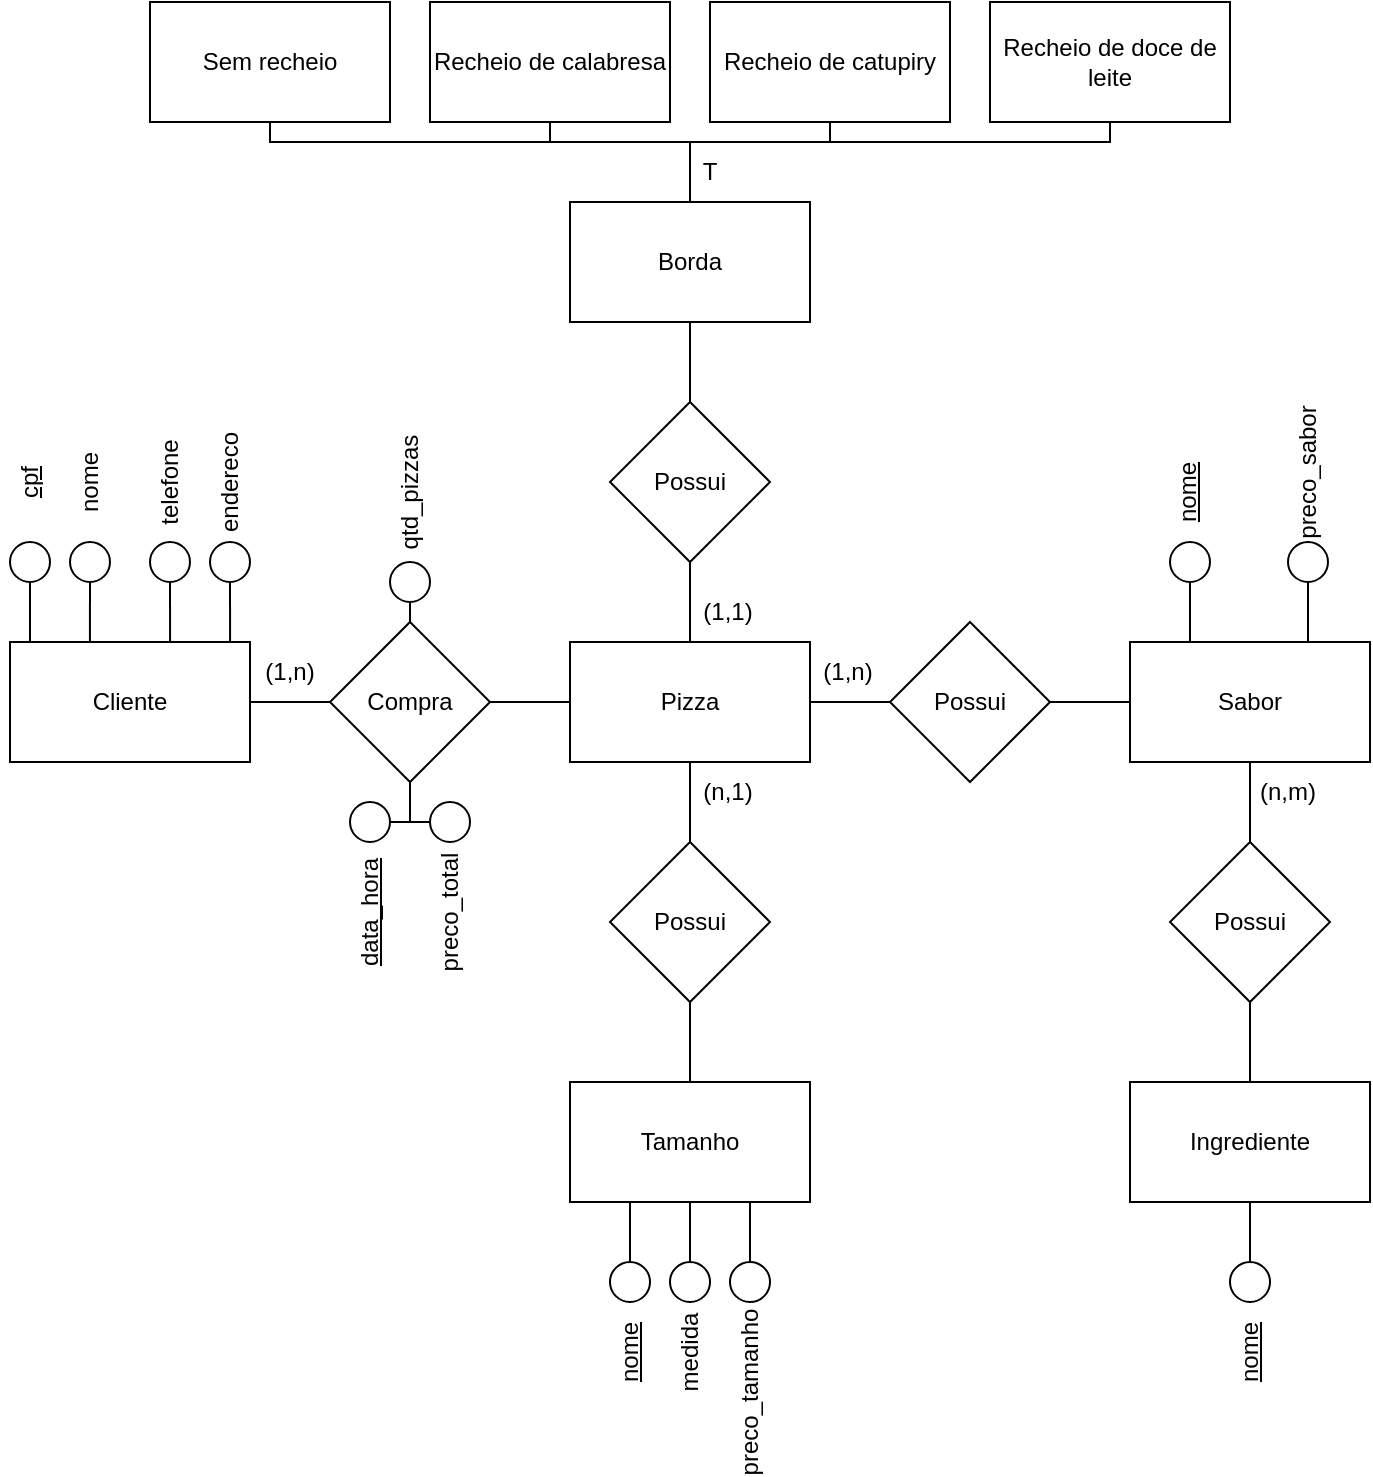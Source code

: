 <mxfile version="17.4.5" type="github">
  <diagram id="YtGYRhYTMHbi8wO8fAc8" name="Page-1">
    <mxGraphModel dx="1067" dy="483" grid="1" gridSize="10" guides="1" tooltips="1" connect="1" arrows="1" fold="1" page="1" pageScale="1" pageWidth="827" pageHeight="1169" math="0" shadow="0">
      <root>
        <mxCell id="0" />
        <mxCell id="1" parent="0" />
        <mxCell id="VksdRtftZJJLNUWhqLGa-1" value="Pizza" style="rounded=0;whiteSpace=wrap;html=1;" parent="1" vertex="1">
          <mxGeometry x="320" y="490" width="120" height="60" as="geometry" />
        </mxCell>
        <mxCell id="VksdRtftZJJLNUWhqLGa-2" value="Possui" style="rhombus;whiteSpace=wrap;html=1;" parent="1" vertex="1">
          <mxGeometry x="480" y="480" width="80" height="80" as="geometry" />
        </mxCell>
        <mxCell id="VksdRtftZJJLNUWhqLGa-3" value="Sabor" style="rounded=0;whiteSpace=wrap;html=1;" parent="1" vertex="1">
          <mxGeometry x="600" y="490" width="120" height="60" as="geometry" />
        </mxCell>
        <mxCell id="VksdRtftZJJLNUWhqLGa-4" value="" style="endArrow=none;html=1;rounded=0;exitX=1;exitY=0.5;exitDx=0;exitDy=0;entryX=0;entryY=0.5;entryDx=0;entryDy=0;" parent="1" source="VksdRtftZJJLNUWhqLGa-1" target="VksdRtftZJJLNUWhqLGa-2" edge="1">
          <mxGeometry width="50" height="50" relative="1" as="geometry">
            <mxPoint x="459" y="530" as="sourcePoint" />
            <mxPoint x="509" y="480" as="targetPoint" />
          </mxGeometry>
        </mxCell>
        <mxCell id="VksdRtftZJJLNUWhqLGa-5" value="" style="endArrow=none;html=1;rounded=0;exitX=1;exitY=0.5;exitDx=0;exitDy=0;entryX=0;entryY=0.5;entryDx=0;entryDy=0;" parent="1" source="VksdRtftZJJLNUWhqLGa-2" target="VksdRtftZJJLNUWhqLGa-3" edge="1">
          <mxGeometry width="50" height="50" relative="1" as="geometry">
            <mxPoint x="589" y="540" as="sourcePoint" />
            <mxPoint x="639" y="490" as="targetPoint" />
          </mxGeometry>
        </mxCell>
        <mxCell id="VksdRtftZJJLNUWhqLGa-6" value="(1,n)" style="text;html=1;strokeColor=none;fillColor=none;align=center;verticalAlign=middle;whiteSpace=wrap;rounded=0;" parent="1" vertex="1">
          <mxGeometry x="429" y="490" width="60" height="30" as="geometry" />
        </mxCell>
        <mxCell id="VksdRtftZJJLNUWhqLGa-7" value="" style="ellipse;whiteSpace=wrap;html=1;aspect=fixed;" parent="1" vertex="1">
          <mxGeometry x="620" y="440" width="20" height="20" as="geometry" />
        </mxCell>
        <mxCell id="VksdRtftZJJLNUWhqLGa-9" value="" style="endArrow=none;html=1;rounded=0;exitX=0.25;exitY=0;exitDx=0;exitDy=0;entryX=0.5;entryY=1;entryDx=0;entryDy=0;" parent="1" source="VksdRtftZJJLNUWhqLGa-3" target="VksdRtftZJJLNUWhqLGa-7" edge="1">
          <mxGeometry width="50" height="50" relative="1" as="geometry">
            <mxPoint x="629" y="480" as="sourcePoint" />
            <mxPoint x="679" y="430" as="targetPoint" />
          </mxGeometry>
        </mxCell>
        <mxCell id="VksdRtftZJJLNUWhqLGa-10" value="" style="ellipse;whiteSpace=wrap;html=1;aspect=fixed;" parent="1" vertex="1">
          <mxGeometry x="679" y="440" width="20" height="20" as="geometry" />
        </mxCell>
        <mxCell id="VksdRtftZJJLNUWhqLGa-11" value="" style="endArrow=none;html=1;rounded=0;entryX=0.5;entryY=1;entryDx=0;entryDy=0;" parent="1" target="VksdRtftZJJLNUWhqLGa-10" edge="1">
          <mxGeometry width="50" height="50" relative="1" as="geometry">
            <mxPoint x="689" y="490" as="sourcePoint" />
            <mxPoint x="739" y="480" as="targetPoint" />
          </mxGeometry>
        </mxCell>
        <mxCell id="VksdRtftZJJLNUWhqLGa-12" value="&lt;u&gt;nome&lt;/u&gt;" style="text;html=1;strokeColor=none;fillColor=none;align=center;verticalAlign=middle;whiteSpace=wrap;rounded=0;rotation=-90;" parent="1" vertex="1">
          <mxGeometry x="599" y="400" width="60" height="30" as="geometry" />
        </mxCell>
        <mxCell id="VksdRtftZJJLNUWhqLGa-13" value="preco_sabor" style="text;html=1;strokeColor=none;fillColor=none;align=center;verticalAlign=middle;whiteSpace=wrap;rounded=0;rotation=-90;" parent="1" vertex="1">
          <mxGeometry x="659" y="390" width="60" height="30" as="geometry" />
        </mxCell>
        <mxCell id="VksdRtftZJJLNUWhqLGa-14" value="Possui" style="rhombus;whiteSpace=wrap;html=1;" parent="1" vertex="1">
          <mxGeometry x="620" y="590" width="80" height="80" as="geometry" />
        </mxCell>
        <mxCell id="VksdRtftZJJLNUWhqLGa-15" value="Ingrediente" style="rounded=0;whiteSpace=wrap;html=1;" parent="1" vertex="1">
          <mxGeometry x="600" y="710" width="120" height="60" as="geometry" />
        </mxCell>
        <mxCell id="VksdRtftZJJLNUWhqLGa-16" value="" style="endArrow=none;html=1;rounded=0;entryX=0.5;entryY=0;entryDx=0;entryDy=0;exitX=0.5;exitY=1;exitDx=0;exitDy=0;" parent="1" source="VksdRtftZJJLNUWhqLGa-3" target="VksdRtftZJJLNUWhqLGa-14" edge="1">
          <mxGeometry width="50" height="50" relative="1" as="geometry">
            <mxPoint x="499" y="660" as="sourcePoint" />
            <mxPoint x="549" y="610" as="targetPoint" />
          </mxGeometry>
        </mxCell>
        <mxCell id="VksdRtftZJJLNUWhqLGa-17" value="" style="endArrow=none;html=1;rounded=0;exitX=0.5;exitY=1;exitDx=0;exitDy=0;entryX=0.5;entryY=0;entryDx=0;entryDy=0;" parent="1" source="VksdRtftZJJLNUWhqLGa-14" target="VksdRtftZJJLNUWhqLGa-15" edge="1">
          <mxGeometry width="50" height="50" relative="1" as="geometry">
            <mxPoint x="799" y="660" as="sourcePoint" />
            <mxPoint x="849" y="610" as="targetPoint" />
          </mxGeometry>
        </mxCell>
        <mxCell id="VksdRtftZJJLNUWhqLGa-18" value="(n,m)" style="text;html=1;strokeColor=none;fillColor=none;align=center;verticalAlign=middle;whiteSpace=wrap;rounded=0;" parent="1" vertex="1">
          <mxGeometry x="649" y="550" width="60" height="30" as="geometry" />
        </mxCell>
        <mxCell id="VksdRtftZJJLNUWhqLGa-20" value="" style="ellipse;whiteSpace=wrap;html=1;aspect=fixed;" parent="1" vertex="1">
          <mxGeometry x="650" y="800" width="20" height="20" as="geometry" />
        </mxCell>
        <mxCell id="VksdRtftZJJLNUWhqLGa-21" value="" style="endArrow=none;html=1;rounded=0;entryX=0.5;entryY=1;entryDx=0;entryDy=0;exitX=0.5;exitY=0;exitDx=0;exitDy=0;" parent="1" source="VksdRtftZJJLNUWhqLGa-20" target="VksdRtftZJJLNUWhqLGa-15" edge="1">
          <mxGeometry width="50" height="50" relative="1" as="geometry">
            <mxPoint x="599" y="840" as="sourcePoint" />
            <mxPoint x="649" y="790" as="targetPoint" />
          </mxGeometry>
        </mxCell>
        <mxCell id="VksdRtftZJJLNUWhqLGa-22" value="&lt;u&gt;nome&lt;/u&gt;" style="text;html=1;strokeColor=none;fillColor=none;align=center;verticalAlign=middle;whiteSpace=wrap;rounded=0;rotation=-90;" parent="1" vertex="1">
          <mxGeometry x="630" y="830" width="60" height="30" as="geometry" />
        </mxCell>
        <mxCell id="VksdRtftZJJLNUWhqLGa-23" value="Possui" style="rhombus;whiteSpace=wrap;html=1;" parent="1" vertex="1">
          <mxGeometry x="340" y="590" width="80" height="80" as="geometry" />
        </mxCell>
        <mxCell id="VksdRtftZJJLNUWhqLGa-24" value="Tamanho" style="rounded=0;whiteSpace=wrap;html=1;" parent="1" vertex="1">
          <mxGeometry x="320" y="710" width="120" height="60" as="geometry" />
        </mxCell>
        <mxCell id="VksdRtftZJJLNUWhqLGa-25" value="" style="endArrow=none;html=1;rounded=0;entryX=0.5;entryY=1;entryDx=0;entryDy=0;exitX=0.5;exitY=0;exitDx=0;exitDy=0;" parent="1" source="VksdRtftZJJLNUWhqLGa-23" target="VksdRtftZJJLNUWhqLGa-1" edge="1">
          <mxGeometry width="50" height="50" relative="1" as="geometry">
            <mxPoint x="339" y="610" as="sourcePoint" />
            <mxPoint x="389" y="560" as="targetPoint" />
          </mxGeometry>
        </mxCell>
        <mxCell id="VksdRtftZJJLNUWhqLGa-26" value="" style="endArrow=none;html=1;rounded=0;entryX=0.5;entryY=1;entryDx=0;entryDy=0;exitX=0.5;exitY=0;exitDx=0;exitDy=0;" parent="1" source="VksdRtftZJJLNUWhqLGa-24" target="VksdRtftZJJLNUWhqLGa-23" edge="1">
          <mxGeometry width="50" height="50" relative="1" as="geometry">
            <mxPoint x="309" y="670" as="sourcePoint" />
            <mxPoint x="359" y="620" as="targetPoint" />
          </mxGeometry>
        </mxCell>
        <mxCell id="VksdRtftZJJLNUWhqLGa-27" value="(n,1)" style="text;html=1;strokeColor=none;fillColor=none;align=center;verticalAlign=middle;whiteSpace=wrap;rounded=0;" parent="1" vertex="1">
          <mxGeometry x="369" y="550" width="60" height="30" as="geometry" />
        </mxCell>
        <mxCell id="VksdRtftZJJLNUWhqLGa-32" value="" style="ellipse;whiteSpace=wrap;html=1;aspect=fixed;" parent="1" vertex="1">
          <mxGeometry x="340" y="800" width="20" height="20" as="geometry" />
        </mxCell>
        <mxCell id="VksdRtftZJJLNUWhqLGa-33" value="" style="ellipse;whiteSpace=wrap;html=1;aspect=fixed;" parent="1" vertex="1">
          <mxGeometry x="400" y="800" width="20" height="20" as="geometry" />
        </mxCell>
        <mxCell id="VksdRtftZJJLNUWhqLGa-35" value="" style="ellipse;whiteSpace=wrap;html=1;aspect=fixed;" parent="1" vertex="1">
          <mxGeometry x="370" y="800" width="20" height="20" as="geometry" />
        </mxCell>
        <mxCell id="VksdRtftZJJLNUWhqLGa-36" value="" style="endArrow=none;html=1;rounded=0;entryX=0.25;entryY=1;entryDx=0;entryDy=0;exitX=0.5;exitY=0;exitDx=0;exitDy=0;" parent="1" source="VksdRtftZJJLNUWhqLGa-32" target="VksdRtftZJJLNUWhqLGa-24" edge="1">
          <mxGeometry width="50" height="50" relative="1" as="geometry">
            <mxPoint x="339" y="800" as="sourcePoint" />
            <mxPoint x="389" y="750" as="targetPoint" />
          </mxGeometry>
        </mxCell>
        <mxCell id="VksdRtftZJJLNUWhqLGa-37" value="" style="endArrow=none;html=1;rounded=0;exitX=0.75;exitY=1;exitDx=0;exitDy=0;entryX=0.5;entryY=0;entryDx=0;entryDy=0;" parent="1" source="VksdRtftZJJLNUWhqLGa-24" target="VksdRtftZJJLNUWhqLGa-33" edge="1">
          <mxGeometry width="50" height="50" relative="1" as="geometry">
            <mxPoint x="439" y="800" as="sourcePoint" />
            <mxPoint x="489" y="750" as="targetPoint" />
          </mxGeometry>
        </mxCell>
        <mxCell id="VksdRtftZJJLNUWhqLGa-38" value="" style="endArrow=none;html=1;rounded=0;exitX=0.5;exitY=0;exitDx=0;exitDy=0;entryX=0.5;entryY=1;entryDx=0;entryDy=0;" parent="1" source="VksdRtftZJJLNUWhqLGa-35" target="VksdRtftZJJLNUWhqLGa-24" edge="1">
          <mxGeometry width="50" height="50" relative="1" as="geometry">
            <mxPoint x="439" y="800" as="sourcePoint" />
            <mxPoint x="489" y="750" as="targetPoint" />
          </mxGeometry>
        </mxCell>
        <mxCell id="VksdRtftZJJLNUWhqLGa-39" value="&lt;u&gt;nome&lt;/u&gt;" style="text;html=1;strokeColor=none;fillColor=none;align=center;verticalAlign=middle;whiteSpace=wrap;rounded=0;rotation=-90;" parent="1" vertex="1">
          <mxGeometry x="320" y="830" width="60" height="30" as="geometry" />
        </mxCell>
        <mxCell id="VksdRtftZJJLNUWhqLGa-40" value="medida" style="text;html=1;strokeColor=none;fillColor=none;align=center;verticalAlign=middle;whiteSpace=wrap;rounded=0;rotation=-90;" parent="1" vertex="1">
          <mxGeometry x="350" y="830" width="60" height="30" as="geometry" />
        </mxCell>
        <mxCell id="VksdRtftZJJLNUWhqLGa-41" value="preco_tamanho" style="text;html=1;strokeColor=none;fillColor=none;align=center;verticalAlign=middle;whiteSpace=wrap;rounded=0;rotation=-90;" parent="1" vertex="1">
          <mxGeometry x="380" y="850" width="60" height="30" as="geometry" />
        </mxCell>
        <mxCell id="VksdRtftZJJLNUWhqLGa-42" value="Possui" style="rhombus;whiteSpace=wrap;html=1;" parent="1" vertex="1">
          <mxGeometry x="340" y="370" width="80" height="80" as="geometry" />
        </mxCell>
        <mxCell id="qdLwPjjwdbXPX0dQqKD8-1" value="Borda" style="rounded=0;whiteSpace=wrap;html=1;" vertex="1" parent="1">
          <mxGeometry x="320" y="270" width="120" height="60" as="geometry" />
        </mxCell>
        <mxCell id="qdLwPjjwdbXPX0dQqKD8-2" value="" style="endArrow=none;html=1;rounded=0;exitX=0.5;exitY=0;exitDx=0;exitDy=0;entryX=0.5;entryY=1;entryDx=0;entryDy=0;" edge="1" parent="1" source="VksdRtftZJJLNUWhqLGa-1" target="VksdRtftZJJLNUWhqLGa-42">
          <mxGeometry width="50" height="50" relative="1" as="geometry">
            <mxPoint x="369" y="490" as="sourcePoint" />
            <mxPoint x="419" y="440" as="targetPoint" />
          </mxGeometry>
        </mxCell>
        <mxCell id="qdLwPjjwdbXPX0dQqKD8-3" value="" style="endArrow=none;html=1;rounded=0;entryX=0.5;entryY=1;entryDx=0;entryDy=0;exitX=0.5;exitY=0;exitDx=0;exitDy=0;" edge="1" parent="1" source="VksdRtftZJJLNUWhqLGa-42" target="qdLwPjjwdbXPX0dQqKD8-1">
          <mxGeometry width="50" height="50" relative="1" as="geometry">
            <mxPoint x="289" y="400" as="sourcePoint" />
            <mxPoint x="339" y="350" as="targetPoint" />
          </mxGeometry>
        </mxCell>
        <mxCell id="qdLwPjjwdbXPX0dQqKD8-4" value="(1,1)" style="text;html=1;strokeColor=none;fillColor=none;align=center;verticalAlign=middle;whiteSpace=wrap;rounded=0;" vertex="1" parent="1">
          <mxGeometry x="369" y="460" width="60" height="30" as="geometry" />
        </mxCell>
        <mxCell id="qdLwPjjwdbXPX0dQqKD8-5" value="Recheio de catupiry" style="rounded=0;whiteSpace=wrap;html=1;" vertex="1" parent="1">
          <mxGeometry x="390" y="170" width="120" height="60" as="geometry" />
        </mxCell>
        <mxCell id="qdLwPjjwdbXPX0dQqKD8-6" value="Recheio de calabresa" style="rounded=0;whiteSpace=wrap;html=1;" vertex="1" parent="1">
          <mxGeometry x="250" y="170" width="120" height="60" as="geometry" />
        </mxCell>
        <mxCell id="qdLwPjjwdbXPX0dQqKD8-7" value="Sem recheio" style="rounded=0;whiteSpace=wrap;html=1;" vertex="1" parent="1">
          <mxGeometry x="110" y="170" width="120" height="60" as="geometry" />
        </mxCell>
        <mxCell id="qdLwPjjwdbXPX0dQqKD8-8" value="Recheio de doce de leite" style="rounded=0;whiteSpace=wrap;html=1;" vertex="1" parent="1">
          <mxGeometry x="530" y="170" width="120" height="60" as="geometry" />
        </mxCell>
        <mxCell id="qdLwPjjwdbXPX0dQqKD8-9" value="" style="endArrow=none;html=1;rounded=0;entryX=0.5;entryY=1;entryDx=0;entryDy=0;exitX=0.5;exitY=0;exitDx=0;exitDy=0;" edge="1" parent="1" source="qdLwPjjwdbXPX0dQqKD8-1" target="qdLwPjjwdbXPX0dQqKD8-7">
          <mxGeometry width="50" height="50" relative="1" as="geometry">
            <mxPoint x="380" y="260" as="sourcePoint" />
            <mxPoint x="169" y="260" as="targetPoint" />
            <Array as="points">
              <mxPoint x="380" y="240" />
              <mxPoint x="170" y="240" />
            </Array>
          </mxGeometry>
        </mxCell>
        <mxCell id="qdLwPjjwdbXPX0dQqKD8-10" value="" style="endArrow=none;html=1;rounded=0;entryX=0.5;entryY=1;entryDx=0;entryDy=0;exitX=0.5;exitY=0;exitDx=0;exitDy=0;" edge="1" parent="1" source="qdLwPjjwdbXPX0dQqKD8-1" target="qdLwPjjwdbXPX0dQqKD8-6">
          <mxGeometry width="50" height="50" relative="1" as="geometry">
            <mxPoint x="400" y="260" as="sourcePoint" />
            <mxPoint x="309" y="290" as="targetPoint" />
            <Array as="points">
              <mxPoint x="380" y="240" />
              <mxPoint x="310" y="240" />
            </Array>
          </mxGeometry>
        </mxCell>
        <mxCell id="qdLwPjjwdbXPX0dQqKD8-11" value="" style="endArrow=none;html=1;rounded=0;entryX=0.5;entryY=1;entryDx=0;entryDy=0;exitX=0.5;exitY=0;exitDx=0;exitDy=0;" edge="1" parent="1" source="qdLwPjjwdbXPX0dQqKD8-1" target="qdLwPjjwdbXPX0dQqKD8-5">
          <mxGeometry width="50" height="50" relative="1" as="geometry">
            <mxPoint x="360" y="260" as="sourcePoint" />
            <mxPoint x="549" y="240" as="targetPoint" />
            <Array as="points">
              <mxPoint x="380" y="240" />
              <mxPoint x="450" y="240" />
            </Array>
          </mxGeometry>
        </mxCell>
        <mxCell id="qdLwPjjwdbXPX0dQqKD8-12" value="" style="endArrow=none;html=1;rounded=0;entryX=0.5;entryY=1;entryDx=0;entryDy=0;exitX=0.5;exitY=0;exitDx=0;exitDy=0;" edge="1" parent="1" source="qdLwPjjwdbXPX0dQqKD8-1" target="qdLwPjjwdbXPX0dQqKD8-8">
          <mxGeometry width="50" height="50" relative="1" as="geometry">
            <mxPoint x="390" y="260" as="sourcePoint" />
            <mxPoint x="619" y="240" as="targetPoint" />
            <Array as="points">
              <mxPoint x="380" y="240" />
              <mxPoint x="590" y="240" />
            </Array>
          </mxGeometry>
        </mxCell>
        <mxCell id="qdLwPjjwdbXPX0dQqKD8-17" value="Compra" style="rhombus;whiteSpace=wrap;html=1;" vertex="1" parent="1">
          <mxGeometry x="200" y="480" width="80" height="80" as="geometry" />
        </mxCell>
        <mxCell id="qdLwPjjwdbXPX0dQqKD8-18" value="Cliente" style="rounded=0;whiteSpace=wrap;html=1;" vertex="1" parent="1">
          <mxGeometry x="40" y="490" width="120" height="60" as="geometry" />
        </mxCell>
        <mxCell id="qdLwPjjwdbXPX0dQqKD8-19" value="" style="endArrow=none;html=1;rounded=0;exitX=1;exitY=0.5;exitDx=0;exitDy=0;entryX=0;entryY=0.5;entryDx=0;entryDy=0;" edge="1" parent="1" source="qdLwPjjwdbXPX0dQqKD8-18" target="qdLwPjjwdbXPX0dQqKD8-17">
          <mxGeometry width="50" height="50" relative="1" as="geometry">
            <mxPoint x="160" y="550" as="sourcePoint" />
            <mxPoint x="210" y="500" as="targetPoint" />
          </mxGeometry>
        </mxCell>
        <mxCell id="qdLwPjjwdbXPX0dQqKD8-20" value="" style="endArrow=none;html=1;rounded=0;exitX=1;exitY=0.5;exitDx=0;exitDy=0;entryX=0;entryY=0.5;entryDx=0;entryDy=0;" edge="1" parent="1" source="qdLwPjjwdbXPX0dQqKD8-17" target="VksdRtftZJJLNUWhqLGa-1">
          <mxGeometry width="50" height="50" relative="1" as="geometry">
            <mxPoint x="250" y="530" as="sourcePoint" />
            <mxPoint x="300" y="480" as="targetPoint" />
          </mxGeometry>
        </mxCell>
        <mxCell id="qdLwPjjwdbXPX0dQqKD8-21" value="T" style="text;html=1;strokeColor=none;fillColor=none;align=center;verticalAlign=middle;whiteSpace=wrap;rounded=0;" vertex="1" parent="1">
          <mxGeometry x="360" y="240" width="60" height="30" as="geometry" />
        </mxCell>
        <mxCell id="qdLwPjjwdbXPX0dQqKD8-22" value="(1,n)" style="text;html=1;strokeColor=none;fillColor=none;align=center;verticalAlign=middle;whiteSpace=wrap;rounded=0;" vertex="1" parent="1">
          <mxGeometry x="150" y="490" width="60" height="30" as="geometry" />
        </mxCell>
        <mxCell id="qdLwPjjwdbXPX0dQqKD8-23" value="" style="ellipse;whiteSpace=wrap;html=1;aspect=fixed;" vertex="1" parent="1">
          <mxGeometry x="210" y="570" width="20" height="20" as="geometry" />
        </mxCell>
        <mxCell id="qdLwPjjwdbXPX0dQqKD8-24" value="" style="ellipse;whiteSpace=wrap;html=1;aspect=fixed;" vertex="1" parent="1">
          <mxGeometry x="250" y="570" width="20" height="20" as="geometry" />
        </mxCell>
        <mxCell id="qdLwPjjwdbXPX0dQqKD8-25" value="&lt;u&gt;data_hora&lt;/u&gt;" style="text;html=1;strokeColor=none;fillColor=none;align=center;verticalAlign=middle;whiteSpace=wrap;rounded=0;rotation=-90;" vertex="1" parent="1">
          <mxGeometry x="190" y="610" width="60" height="30" as="geometry" />
        </mxCell>
        <mxCell id="qdLwPjjwdbXPX0dQqKD8-26" value="preco_total" style="text;html=1;strokeColor=none;fillColor=none;align=center;verticalAlign=middle;whiteSpace=wrap;rounded=0;rotation=-90;" vertex="1" parent="1">
          <mxGeometry x="230" y="610" width="60" height="30" as="geometry" />
        </mxCell>
        <mxCell id="qdLwPjjwdbXPX0dQqKD8-27" value="" style="endArrow=none;html=1;rounded=0;entryX=0.5;entryY=1;entryDx=0;entryDy=0;exitX=1;exitY=0.5;exitDx=0;exitDy=0;" edge="1" parent="1" source="qdLwPjjwdbXPX0dQqKD8-23" target="qdLwPjjwdbXPX0dQqKD8-17">
          <mxGeometry width="50" height="50" relative="1" as="geometry">
            <mxPoint x="100" y="670" as="sourcePoint" />
            <mxPoint x="150" y="620" as="targetPoint" />
            <Array as="points">
              <mxPoint x="240" y="580" />
            </Array>
          </mxGeometry>
        </mxCell>
        <mxCell id="qdLwPjjwdbXPX0dQqKD8-28" value="" style="endArrow=none;html=1;rounded=0;entryX=0;entryY=0.5;entryDx=0;entryDy=0;exitX=0.5;exitY=1;exitDx=0;exitDy=0;" edge="1" parent="1" source="qdLwPjjwdbXPX0dQqKD8-17" target="qdLwPjjwdbXPX0dQqKD8-24">
          <mxGeometry width="50" height="50" relative="1" as="geometry">
            <mxPoint x="150" y="630" as="sourcePoint" />
            <mxPoint x="200" y="580" as="targetPoint" />
            <Array as="points">
              <mxPoint x="240" y="580" />
            </Array>
          </mxGeometry>
        </mxCell>
        <mxCell id="qdLwPjjwdbXPX0dQqKD8-34" value="" style="ellipse;whiteSpace=wrap;html=1;aspect=fixed;" vertex="1" parent="1">
          <mxGeometry x="230" y="450" width="20" height="20" as="geometry" />
        </mxCell>
        <mxCell id="qdLwPjjwdbXPX0dQqKD8-35" value="" style="endArrow=none;html=1;rounded=0;entryX=0.5;entryY=0;entryDx=0;entryDy=0;exitX=0.5;exitY=1;exitDx=0;exitDy=0;" edge="1" parent="1" source="qdLwPjjwdbXPX0dQqKD8-34" target="qdLwPjjwdbXPX0dQqKD8-17">
          <mxGeometry width="50" height="50" relative="1" as="geometry">
            <mxPoint x="180" y="470" as="sourcePoint" />
            <mxPoint x="230" y="420" as="targetPoint" />
          </mxGeometry>
        </mxCell>
        <mxCell id="qdLwPjjwdbXPX0dQqKD8-36" value="qtd_pizzas" style="text;html=1;strokeColor=none;fillColor=none;align=center;verticalAlign=middle;whiteSpace=wrap;rounded=0;rotation=-90;" vertex="1" parent="1">
          <mxGeometry x="210" y="400" width="60" height="30" as="geometry" />
        </mxCell>
        <mxCell id="qdLwPjjwdbXPX0dQqKD8-37" value="" style="ellipse;whiteSpace=wrap;html=1;aspect=fixed;" vertex="1" parent="1">
          <mxGeometry x="40" y="440" width="20" height="20" as="geometry" />
        </mxCell>
        <mxCell id="qdLwPjjwdbXPX0dQqKD8-38" value="" style="ellipse;whiteSpace=wrap;html=1;aspect=fixed;" vertex="1" parent="1">
          <mxGeometry x="70" y="440" width="20" height="20" as="geometry" />
        </mxCell>
        <mxCell id="qdLwPjjwdbXPX0dQqKD8-39" value="" style="ellipse;whiteSpace=wrap;html=1;aspect=fixed;" vertex="1" parent="1">
          <mxGeometry x="140" y="440" width="20" height="20" as="geometry" />
        </mxCell>
        <mxCell id="qdLwPjjwdbXPX0dQqKD8-40" value="" style="ellipse;whiteSpace=wrap;html=1;aspect=fixed;" vertex="1" parent="1">
          <mxGeometry x="110" y="440" width="20" height="20" as="geometry" />
        </mxCell>
        <mxCell id="qdLwPjjwdbXPX0dQqKD8-41" value="" style="endArrow=none;html=1;rounded=0;entryX=0.333;entryY=0;entryDx=0;entryDy=0;entryPerimeter=0;exitX=0.5;exitY=1;exitDx=0;exitDy=0;" edge="1" parent="1" source="qdLwPjjwdbXPX0dQqKD8-38" target="qdLwPjjwdbXPX0dQqKD8-18">
          <mxGeometry width="50" height="50" relative="1" as="geometry">
            <mxPoint y="560" as="sourcePoint" />
            <mxPoint x="50" y="510" as="targetPoint" />
          </mxGeometry>
        </mxCell>
        <mxCell id="qdLwPjjwdbXPX0dQqKD8-42" value="" style="endArrow=none;html=1;rounded=0;entryX=0.5;entryY=1;entryDx=0;entryDy=0;" edge="1" parent="1" target="qdLwPjjwdbXPX0dQqKD8-37">
          <mxGeometry width="50" height="50" relative="1" as="geometry">
            <mxPoint x="50" y="490" as="sourcePoint" />
            <mxPoint x="50" y="480" as="targetPoint" />
          </mxGeometry>
        </mxCell>
        <mxCell id="qdLwPjjwdbXPX0dQqKD8-43" value="" style="endArrow=none;html=1;rounded=0;entryX=0.5;entryY=1;entryDx=0;entryDy=0;exitX=0.917;exitY=0;exitDx=0;exitDy=0;exitPerimeter=0;" edge="1" parent="1" source="qdLwPjjwdbXPX0dQqKD8-18" target="qdLwPjjwdbXPX0dQqKD8-39">
          <mxGeometry width="50" height="50" relative="1" as="geometry">
            <mxPoint x="110" y="530" as="sourcePoint" />
            <mxPoint x="160" y="480" as="targetPoint" />
          </mxGeometry>
        </mxCell>
        <mxCell id="qdLwPjjwdbXPX0dQqKD8-45" value="" style="endArrow=none;html=1;rounded=0;exitX=0.5;exitY=1;exitDx=0;exitDy=0;entryX=0.667;entryY=0;entryDx=0;entryDy=0;entryPerimeter=0;" edge="1" parent="1" source="qdLwPjjwdbXPX0dQqKD8-40" target="qdLwPjjwdbXPX0dQqKD8-18">
          <mxGeometry width="50" height="50" relative="1" as="geometry">
            <mxPoint x="90" y="450" as="sourcePoint" />
            <mxPoint x="140" y="400" as="targetPoint" />
          </mxGeometry>
        </mxCell>
        <mxCell id="qdLwPjjwdbXPX0dQqKD8-46" value="&lt;u&gt;cpf&lt;/u&gt;" style="text;html=1;strokeColor=none;fillColor=none;align=center;verticalAlign=middle;whiteSpace=wrap;rounded=0;rotation=-90;" vertex="1" parent="1">
          <mxGeometry x="20" y="395" width="60" height="30" as="geometry" />
        </mxCell>
        <mxCell id="qdLwPjjwdbXPX0dQqKD8-47" value="nome" style="text;html=1;strokeColor=none;fillColor=none;align=center;verticalAlign=middle;whiteSpace=wrap;rounded=0;rotation=-90;" vertex="1" parent="1">
          <mxGeometry x="50" y="395" width="60" height="30" as="geometry" />
        </mxCell>
        <mxCell id="qdLwPjjwdbXPX0dQqKD8-48" value="telefone" style="text;html=1;strokeColor=none;fillColor=none;align=center;verticalAlign=middle;whiteSpace=wrap;rounded=0;rotation=-90;" vertex="1" parent="1">
          <mxGeometry x="90" y="395" width="60" height="30" as="geometry" />
        </mxCell>
        <mxCell id="qdLwPjjwdbXPX0dQqKD8-49" value="endereco" style="text;html=1;strokeColor=none;fillColor=none;align=center;verticalAlign=middle;whiteSpace=wrap;rounded=0;rotation=-90;" vertex="1" parent="1">
          <mxGeometry x="120" y="395" width="60" height="30" as="geometry" />
        </mxCell>
      </root>
    </mxGraphModel>
  </diagram>
</mxfile>
